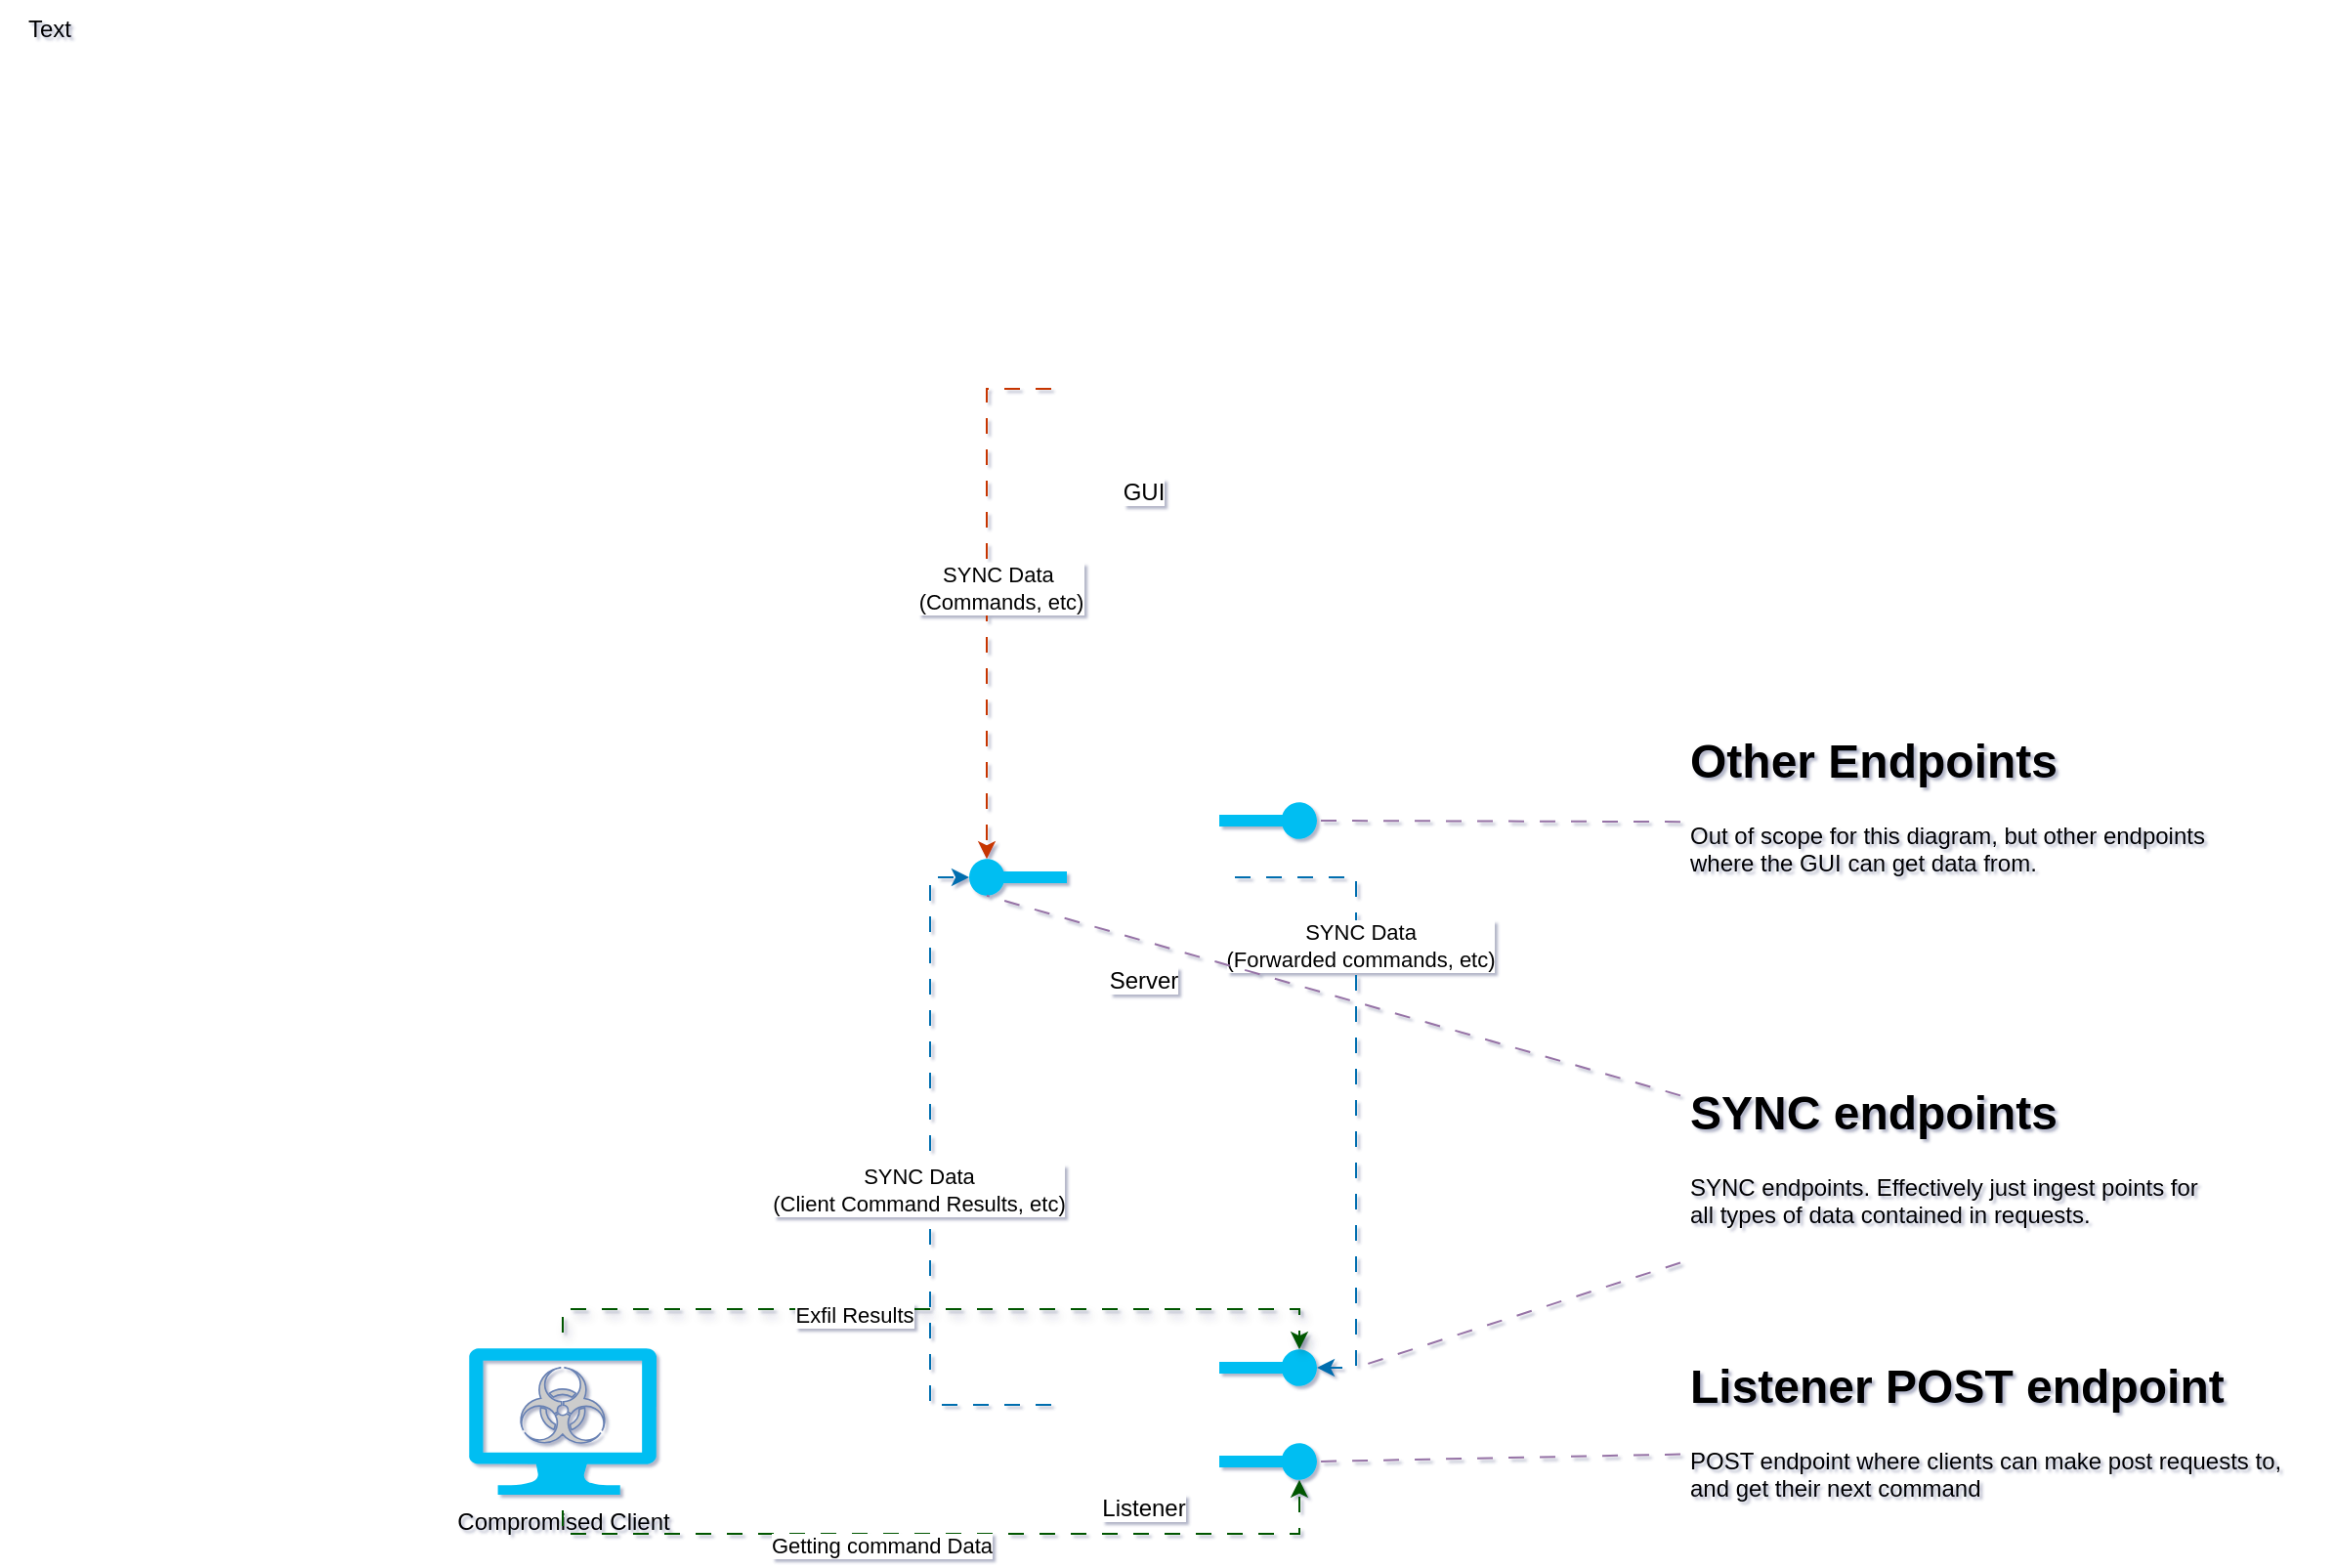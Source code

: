 <mxfile version="24.0.1" type="device">
  <diagram name="Page-1" id="tVNwCAxOgwdyOZv54jfw">
    <mxGraphModel dx="1722" dy="1327" grid="0" gridSize="10" guides="1" tooltips="1" connect="1" arrows="1" fold="1" page="0" pageScale="1" pageWidth="850" pageHeight="1100" background="none" math="0" shadow="1">
      <root>
        <mxCell id="0" />
        <mxCell id="1" parent="0" />
        <mxCell id="QZ3RY3zv_dW7_qYMWIMx-1" value="Server" style="shape=image;html=1;verticalAlign=top;verticalLabelPosition=bottom;labelBackgroundColor=#ffffff;imageAspect=0;aspect=fixed;image=https://cdn0.iconfinder.com/data/icons/long-shadow-web-icons/512/python-128.png" vertex="1" parent="1">
          <mxGeometry x="386" y="300" width="78" height="78" as="geometry" />
        </mxCell>
        <mxCell id="QZ3RY3zv_dW7_qYMWIMx-2" value="Listener" style="shape=image;html=1;verticalAlign=top;verticalLabelPosition=bottom;labelBackgroundColor=#ffffff;imageAspect=0;aspect=fixed;image=https://cdn0.iconfinder.com/data/icons/long-shadow-web-icons/512/python-128.png" vertex="1" parent="1">
          <mxGeometry x="386" y="570" width="78" height="78" as="geometry" />
        </mxCell>
        <mxCell id="QZ3RY3zv_dW7_qYMWIMx-3" value="GUI" style="shape=image;html=1;verticalAlign=top;verticalLabelPosition=bottom;labelBackgroundColor=#ffffff;imageAspect=0;aspect=fixed;image=https://cdn0.iconfinder.com/data/icons/long-shadow-web-icons/512/python-128.png" vertex="1" parent="1">
          <mxGeometry x="386" y="50" width="78" height="78" as="geometry" />
        </mxCell>
        <mxCell id="QZ3RY3zv_dW7_qYMWIMx-6" value="" style="verticalLabelPosition=bottom;html=1;verticalAlign=top;align=center;strokeColor=none;fillColor=#00BEF2;shape=mxgraph.azure.service_endpoint;rotation=0;" vertex="1" parent="1">
          <mxGeometry x="336" y="329" width="50" height="20" as="geometry" />
        </mxCell>
        <mxCell id="QZ3RY3zv_dW7_qYMWIMx-7" value="" style="verticalLabelPosition=bottom;html=1;verticalAlign=top;align=center;strokeColor=none;fillColor=#00BEF2;shape=mxgraph.azure.service_endpoint;rotation=-180;" vertex="1" parent="1">
          <mxGeometry x="464" y="580" width="50" height="20" as="geometry" />
        </mxCell>
        <mxCell id="QZ3RY3zv_dW7_qYMWIMx-9" style="edgeStyle=orthogonalEdgeStyle;rounded=0;orthogonalLoop=1;jettySize=auto;html=1;entryX=0;entryY=0.5;entryDx=0;entryDy=0;entryPerimeter=0;flowAnimation=1;fillColor=#1ba1e2;strokeColor=#006EAF;" edge="1" parent="1" source="QZ3RY3zv_dW7_qYMWIMx-1" target="QZ3RY3zv_dW7_qYMWIMx-7">
          <mxGeometry relative="1" as="geometry">
            <Array as="points">
              <mxPoint x="534" y="339" />
              <mxPoint x="534" y="590" />
            </Array>
          </mxGeometry>
        </mxCell>
        <mxCell id="QZ3RY3zv_dW7_qYMWIMx-17" value="SYNC Data&lt;div&gt;(Forwarded commands, etc)&lt;/div&gt;" style="edgeLabel;html=1;align=center;verticalAlign=middle;resizable=0;points=[];" vertex="1" connectable="0" parent="QZ3RY3zv_dW7_qYMWIMx-9">
          <mxGeometry x="-0.384" y="2" relative="1" as="geometry">
            <mxPoint as="offset" />
          </mxGeometry>
        </mxCell>
        <mxCell id="QZ3RY3zv_dW7_qYMWIMx-10" value="" style="verticalLabelPosition=bottom;html=1;verticalAlign=top;align=center;strokeColor=none;fillColor=#00BEF2;shape=mxgraph.azure.service_endpoint;rotation=-180;" vertex="1" parent="1">
          <mxGeometry x="464" y="628" width="50" height="20" as="geometry" />
        </mxCell>
        <mxCell id="QZ3RY3zv_dW7_qYMWIMx-12" style="edgeStyle=orthogonalEdgeStyle;rounded=0;orthogonalLoop=1;jettySize=auto;html=1;entryX=0;entryY=0.5;entryDx=0;entryDy=0;entryPerimeter=0;flowAnimation=1;fillColor=#1ba1e2;strokeColor=#006EAF;" edge="1" parent="1" source="QZ3RY3zv_dW7_qYMWIMx-2" target="QZ3RY3zv_dW7_qYMWIMx-6">
          <mxGeometry relative="1" as="geometry">
            <Array as="points">
              <mxPoint x="316" y="609" />
              <mxPoint x="316" y="339" />
            </Array>
          </mxGeometry>
        </mxCell>
        <mxCell id="QZ3RY3zv_dW7_qYMWIMx-18" value="SYNC Data&lt;br&gt;(Client Command Results, etc)" style="edgeLabel;html=1;align=center;verticalAlign=middle;resizable=0;points=[];" vertex="1" connectable="0" parent="QZ3RY3zv_dW7_qYMWIMx-12">
          <mxGeometry x="0.003" y="6" relative="1" as="geometry">
            <mxPoint as="offset" />
          </mxGeometry>
        </mxCell>
        <mxCell id="QZ3RY3zv_dW7_qYMWIMx-15" style="rounded=0;orthogonalLoop=1;jettySize=auto;html=1;dashed=1;dashPattern=8 8;startArrow=none;startFill=0;endArrow=none;endFill=0;fillColor=#e1d5e7;strokeColor=#9673a6;" edge="1" parent="1" source="QZ3RY3zv_dW7_qYMWIMx-14">
          <mxGeometry relative="1" as="geometry">
            <mxPoint x="540" y="588" as="targetPoint" />
          </mxGeometry>
        </mxCell>
        <mxCell id="QZ3RY3zv_dW7_qYMWIMx-14" value="&lt;h1&gt;SYNC endpoints&lt;/h1&gt;&lt;div&gt;SYNC endpoints. Effectively just ingest points for all types of data contained in requests.&amp;nbsp;&lt;/div&gt;" style="text;html=1;spacing=5;spacingTop=-20;whiteSpace=wrap;overflow=hidden;rounded=0;" vertex="1" parent="1">
          <mxGeometry x="700" y="440" width="280" height="102" as="geometry" />
        </mxCell>
        <mxCell id="QZ3RY3zv_dW7_qYMWIMx-16" style="rounded=0;orthogonalLoop=1;jettySize=auto;html=1;entryX=0.18;entryY=0.97;entryDx=0;entryDy=0;entryPerimeter=0;endArrow=none;endFill=0;fillColor=#e1d5e7;strokeColor=#9673a6;dashed=1;dashPattern=8 8;" edge="1" parent="1" source="QZ3RY3zv_dW7_qYMWIMx-14" target="QZ3RY3zv_dW7_qYMWIMx-6">
          <mxGeometry relative="1" as="geometry" />
        </mxCell>
        <mxCell id="QZ3RY3zv_dW7_qYMWIMx-21" value="&lt;h1&gt;Listener POST endpoint&lt;/h1&gt;&lt;div&gt;POST endpoint where clients can make post requests to, and get their next command&lt;/div&gt;" style="text;html=1;spacing=5;spacingTop=-20;whiteSpace=wrap;overflow=hidden;rounded=0;" vertex="1" parent="1">
          <mxGeometry x="700" y="580" width="330" height="102" as="geometry" />
        </mxCell>
        <mxCell id="QZ3RY3zv_dW7_qYMWIMx-22" style="rounded=0;orthogonalLoop=1;jettySize=auto;html=1;entryX=0;entryY=0.5;entryDx=0;entryDy=0;entryPerimeter=0;fillColor=#e1d5e7;strokeColor=#9673a6;dashed=1;dashPattern=8 8;endArrow=none;endFill=0;" edge="1" parent="1" source="QZ3RY3zv_dW7_qYMWIMx-21" target="QZ3RY3zv_dW7_qYMWIMx-10">
          <mxGeometry relative="1" as="geometry" />
        </mxCell>
        <mxCell id="QZ3RY3zv_dW7_qYMWIMx-23" value="" style="group" vertex="1" connectable="0" parent="1">
          <mxGeometry x="80" y="580" width="96" height="75" as="geometry" />
        </mxCell>
        <mxCell id="QZ3RY3zv_dW7_qYMWIMx-19" value="Compromised Client" style="verticalLabelPosition=bottom;html=1;verticalAlign=top;align=center;strokeColor=none;fillColor=#00BEF2;shape=mxgraph.azure.computer;pointerEvents=1;" vertex="1" parent="QZ3RY3zv_dW7_qYMWIMx-23">
          <mxGeometry width="96" height="75" as="geometry" />
        </mxCell>
        <mxCell id="QZ3RY3zv_dW7_qYMWIMx-20" value="" style="fontColor=#0066CC;verticalAlign=top;verticalLabelPosition=bottom;labelPosition=center;align=center;html=1;outlineConnect=0;fillColor=#CCCCCC;strokeColor=#6881B3;gradientColor=none;gradientDirection=north;strokeWidth=2;shape=mxgraph.networks.virus;" vertex="1" parent="QZ3RY3zv_dW7_qYMWIMx-23">
          <mxGeometry x="25" y="10" width="46" height="40" as="geometry" />
        </mxCell>
        <mxCell id="QZ3RY3zv_dW7_qYMWIMx-25" style="edgeStyle=orthogonalEdgeStyle;rounded=0;orthogonalLoop=1;jettySize=auto;html=1;entryX=0.18;entryY=0.97;entryDx=0;entryDy=0;entryPerimeter=0;fillColor=#008a00;strokeColor=#005700;dashed=1;dashPattern=8 8;flowAnimation=1;shadow=1;textShadow=1;" edge="1" parent="1" source="QZ3RY3zv_dW7_qYMWIMx-19" target="QZ3RY3zv_dW7_qYMWIMx-7">
          <mxGeometry relative="1" as="geometry">
            <Array as="points">
              <mxPoint x="128" y="560" />
              <mxPoint x="505" y="560" />
            </Array>
          </mxGeometry>
        </mxCell>
        <mxCell id="QZ3RY3zv_dW7_qYMWIMx-30" value="Exfil Results" style="edgeLabel;html=1;align=center;verticalAlign=middle;resizable=0;points=[];" vertex="1" connectable="0" parent="QZ3RY3zv_dW7_qYMWIMx-25">
          <mxGeometry x="-0.191" y="-3" relative="1" as="geometry">
            <mxPoint as="offset" />
          </mxGeometry>
        </mxCell>
        <mxCell id="QZ3RY3zv_dW7_qYMWIMx-28" style="edgeStyle=orthogonalEdgeStyle;rounded=0;orthogonalLoop=1;jettySize=auto;html=1;entryX=0.18;entryY=0.03;entryDx=0;entryDy=0;entryPerimeter=0;fillColor=#008a00;strokeColor=#005700;dashed=1;dashPattern=8 8;flowAnimation=1;" edge="1" parent="1" source="QZ3RY3zv_dW7_qYMWIMx-19" target="QZ3RY3zv_dW7_qYMWIMx-10">
          <mxGeometry relative="1" as="geometry">
            <Array as="points">
              <mxPoint x="128" y="675" />
              <mxPoint x="505" y="675" />
            </Array>
          </mxGeometry>
        </mxCell>
        <mxCell id="QZ3RY3zv_dW7_qYMWIMx-29" value="Getting command Data" style="edgeLabel;html=1;align=center;verticalAlign=middle;resizable=0;points=[];" vertex="1" connectable="0" parent="QZ3RY3zv_dW7_qYMWIMx-28">
          <mxGeometry x="-0.138" y="-6" relative="1" as="geometry">
            <mxPoint as="offset" />
          </mxGeometry>
        </mxCell>
        <mxCell id="QZ3RY3zv_dW7_qYMWIMx-31" style="edgeStyle=orthogonalEdgeStyle;rounded=0;orthogonalLoop=1;jettySize=auto;html=1;entryX=0.18;entryY=0.03;entryDx=0;entryDy=0;entryPerimeter=0;fillColor=#fa6800;strokeColor=#C73500;dashed=1;dashPattern=8 8;flowAnimation=1;" edge="1" parent="1" source="QZ3RY3zv_dW7_qYMWIMx-3" target="QZ3RY3zv_dW7_qYMWIMx-6">
          <mxGeometry relative="1" as="geometry">
            <Array as="points">
              <mxPoint x="345" y="89" />
            </Array>
          </mxGeometry>
        </mxCell>
        <mxCell id="QZ3RY3zv_dW7_qYMWIMx-35" value="SYNC Data&amp;nbsp;&lt;br&gt;(Commands, etc)" style="edgeLabel;html=1;align=center;verticalAlign=middle;resizable=0;points=[];" vertex="1" connectable="0" parent="QZ3RY3zv_dW7_qYMWIMx-31">
          <mxGeometry x="0.016" y="7" relative="1" as="geometry">
            <mxPoint as="offset" />
          </mxGeometry>
        </mxCell>
        <mxCell id="QZ3RY3zv_dW7_qYMWIMx-32" value="" style="verticalLabelPosition=bottom;html=1;verticalAlign=top;align=center;strokeColor=none;fillColor=#00BEF2;shape=mxgraph.azure.service_endpoint;rotation=-180;" vertex="1" parent="1">
          <mxGeometry x="464" y="300" width="50" height="20" as="geometry" />
        </mxCell>
        <mxCell id="QZ3RY3zv_dW7_qYMWIMx-33" value="&lt;h1&gt;&lt;span style=&quot;background-color: initial;&quot;&gt;Other Endpoints&lt;/span&gt;&lt;br&gt;&lt;/h1&gt;&lt;div&gt;&lt;span style=&quot;background-color: initial;&quot;&gt;Out of scope for this diagram, but other endpoints where the GUI can get data from.&amp;nbsp;&lt;/span&gt;&lt;/div&gt;" style="text;html=1;spacing=5;spacingTop=-20;whiteSpace=wrap;overflow=hidden;rounded=0;" vertex="1" parent="1">
          <mxGeometry x="700" y="260" width="280" height="102" as="geometry" />
        </mxCell>
        <mxCell id="QZ3RY3zv_dW7_qYMWIMx-34" style="rounded=0;orthogonalLoop=1;jettySize=auto;html=1;entryX=0;entryY=0.5;entryDx=0;entryDy=0;entryPerimeter=0;fillColor=#e1d5e7;strokeColor=#9673a6;dashed=1;dashPattern=8 8;endArrow=none;endFill=0;" edge="1" parent="1" source="QZ3RY3zv_dW7_qYMWIMx-33" target="QZ3RY3zv_dW7_qYMWIMx-32">
          <mxGeometry relative="1" as="geometry" />
        </mxCell>
        <mxCell id="QZ3RY3zv_dW7_qYMWIMx-37" value="Text" style="text;html=1;align=center;verticalAlign=middle;resizable=0;points=[];autosize=1;strokeColor=none;fillColor=none;shadow=0;textShadow=0;" vertex="1" parent="1">
          <mxGeometry x="-160" y="-110" width="50" height="30" as="geometry" />
        </mxCell>
      </root>
    </mxGraphModel>
  </diagram>
</mxfile>
